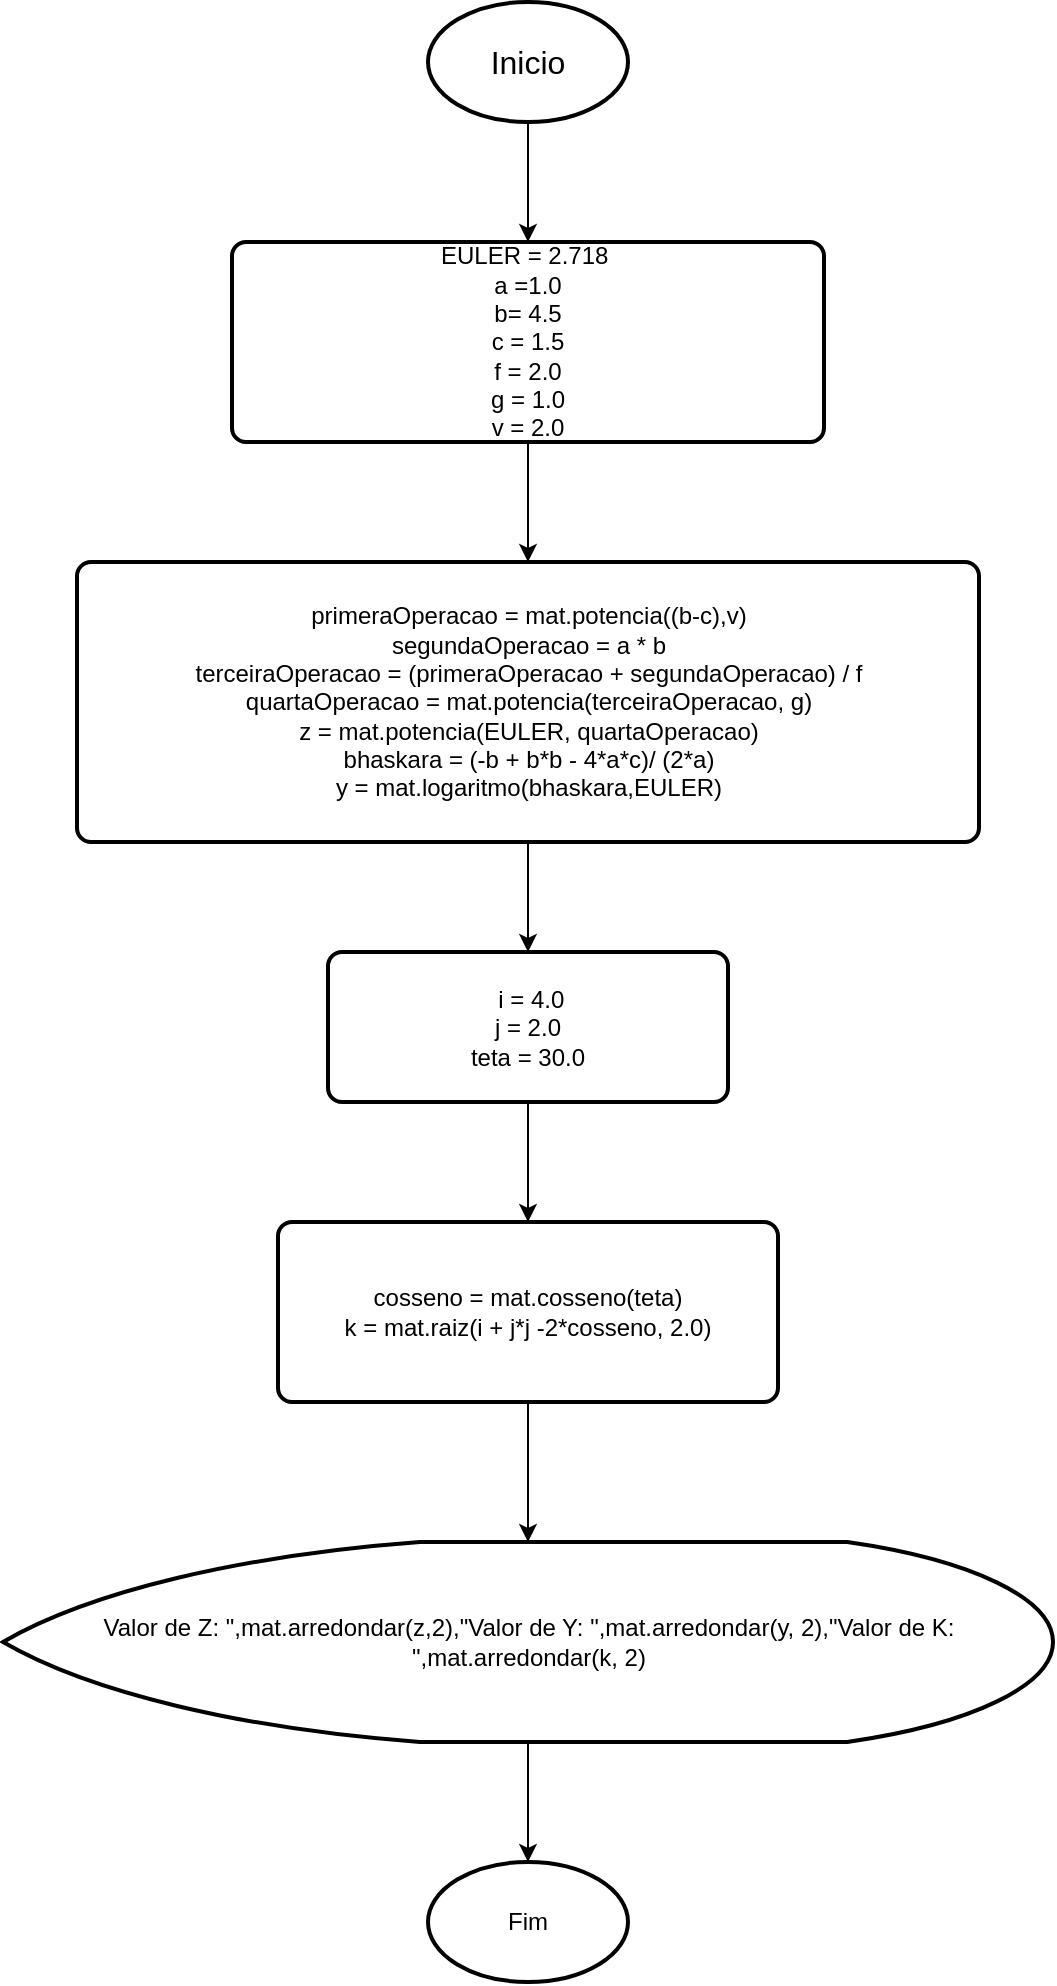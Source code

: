 <mxfile version="21.2.1" type="github" pages="3">
  <diagram name="Expressões" id="P3dyrYrs70NmfWMWJn4U">
    <mxGraphModel dx="1009" dy="550" grid="1" gridSize="10" guides="1" tooltips="1" connect="1" arrows="1" fold="1" page="1" pageScale="1" pageWidth="827" pageHeight="1169" math="0" shadow="0">
      <root>
        <mxCell id="0" />
        <mxCell id="1" parent="0" />
        <mxCell id="GpsZbRHaPmqiAzkO6zEi-4" value="" style="edgeStyle=orthogonalEdgeStyle;rounded=0;orthogonalLoop=1;jettySize=auto;html=1;" parent="1" source="GpsZbRHaPmqiAzkO6zEi-2" target="GpsZbRHaPmqiAzkO6zEi-3" edge="1">
          <mxGeometry relative="1" as="geometry" />
        </mxCell>
        <mxCell id="GpsZbRHaPmqiAzkO6zEi-2" value="&lt;font style=&quot;font-size: 16px;&quot;&gt;Inicio&lt;/font&gt;" style="strokeWidth=2;html=1;shape=mxgraph.flowchart.start_1;whiteSpace=wrap;" parent="1" vertex="1">
          <mxGeometry x="380" y="70" width="100" height="60" as="geometry" />
        </mxCell>
        <mxCell id="GpsZbRHaPmqiAzkO6zEi-6" value="" style="edgeStyle=orthogonalEdgeStyle;rounded=0;orthogonalLoop=1;jettySize=auto;html=1;" parent="1" source="GpsZbRHaPmqiAzkO6zEi-3" target="GpsZbRHaPmqiAzkO6zEi-5" edge="1">
          <mxGeometry relative="1" as="geometry" />
        </mxCell>
        <mxCell id="GpsZbRHaPmqiAzkO6zEi-3" value="EULER = 2.718&amp;nbsp;&lt;br&gt;a =1.0&lt;br&gt;b= 4.5&lt;br&gt;c = 1.5&lt;br&gt;f = 2.0&lt;br&gt;g = 1.0&lt;br&gt;v = 2.0" style="rounded=1;whiteSpace=wrap;html=1;absoluteArcSize=1;arcSize=14;strokeWidth=2;" parent="1" vertex="1">
          <mxGeometry x="282" y="190" width="296" height="100" as="geometry" />
        </mxCell>
        <mxCell id="GpsZbRHaPmqiAzkO6zEi-10" value="" style="edgeStyle=orthogonalEdgeStyle;rounded=0;orthogonalLoop=1;jettySize=auto;html=1;" parent="1" source="GpsZbRHaPmqiAzkO6zEi-5" target="GpsZbRHaPmqiAzkO6zEi-9" edge="1">
          <mxGeometry relative="1" as="geometry" />
        </mxCell>
        <mxCell id="GpsZbRHaPmqiAzkO6zEi-5" value="&lt;div&gt;&lt;br&gt;&lt;/div&gt;&lt;div&gt;primeraOperacao = mat.potencia((b-c),v)&lt;/div&gt;&lt;div&gt;  segundaOperacao = a * b&lt;/div&gt;&lt;div&gt;&lt;span style=&quot;&quot;&gt;  &lt;/span&gt;terceiraOperacao = (primeraOperacao + segundaOperacao) / f&lt;/div&gt;&lt;div&gt;&lt;span style=&quot;&quot;&gt;  &lt;/span&gt;quartaOperacao = mat.potencia(terceiraOperacao, g)&lt;/div&gt;&lt;div&gt;&lt;span style=&quot;&quot;&gt;  &lt;/span&gt;z = mat.potencia(EULER, quartaOperacao)&lt;/div&gt;&lt;div&gt;&lt;div&gt;bhaskara = (-b + b*b - 4*a*c)/ (2*a)&lt;/div&gt;&lt;div&gt;  y = mat.logaritmo(bhaskara,EULER)&lt;/div&gt;&lt;/div&gt;&lt;div&gt;&lt;br&gt;&lt;/div&gt;" style="rounded=1;whiteSpace=wrap;html=1;absoluteArcSize=1;arcSize=14;strokeWidth=2;" parent="1" vertex="1">
          <mxGeometry x="204.5" y="350" width="451" height="140" as="geometry" />
        </mxCell>
        <mxCell id="GpsZbRHaPmqiAzkO6zEi-12" value="" style="edgeStyle=orthogonalEdgeStyle;rounded=0;orthogonalLoop=1;jettySize=auto;html=1;" parent="1" source="GpsZbRHaPmqiAzkO6zEi-9" target="GpsZbRHaPmqiAzkO6zEi-11" edge="1">
          <mxGeometry relative="1" as="geometry" />
        </mxCell>
        <mxCell id="GpsZbRHaPmqiAzkO6zEi-9" value="&amp;nbsp;i = 4.0&lt;br&gt;j = 2.0&lt;br&gt;teta = 30.0" style="rounded=1;whiteSpace=wrap;html=1;absoluteArcSize=1;arcSize=14;strokeWidth=2;" parent="1" vertex="1">
          <mxGeometry x="330" y="545" width="200" height="75" as="geometry" />
        </mxCell>
        <mxCell id="GpsZbRHaPmqiAzkO6zEi-14" value="" style="edgeStyle=orthogonalEdgeStyle;rounded=0;orthogonalLoop=1;jettySize=auto;html=1;" parent="1" source="GpsZbRHaPmqiAzkO6zEi-11" target="GpsZbRHaPmqiAzkO6zEi-13" edge="1">
          <mxGeometry relative="1" as="geometry" />
        </mxCell>
        <mxCell id="GpsZbRHaPmqiAzkO6zEi-11" value="&lt;div&gt;cosseno = mat.cosseno(teta)&lt;/div&gt;&lt;div&gt;  k = mat.raiz(i + j*j -2*cosseno, 2.0)&lt;/div&gt;" style="rounded=1;whiteSpace=wrap;html=1;absoluteArcSize=1;arcSize=14;strokeWidth=2;" parent="1" vertex="1">
          <mxGeometry x="305" y="680" width="250" height="90" as="geometry" />
        </mxCell>
        <mxCell id="GpsZbRHaPmqiAzkO6zEi-16" value="" style="edgeStyle=orthogonalEdgeStyle;rounded=0;orthogonalLoop=1;jettySize=auto;html=1;" parent="1" source="GpsZbRHaPmqiAzkO6zEi-13" target="GpsZbRHaPmqiAzkO6zEi-15" edge="1">
          <mxGeometry relative="1" as="geometry" />
        </mxCell>
        <mxCell id="GpsZbRHaPmqiAzkO6zEi-13" value="Valor de Z: &quot;,mat.arredondar(z,2),&quot;Valor de Y: &quot;,mat.arredondar(y, 2),&quot;Valor de K: &quot;,mat.arredondar(k, 2)" style="strokeWidth=2;html=1;shape=mxgraph.flowchart.display;whiteSpace=wrap;" parent="1" vertex="1">
          <mxGeometry x="167.5" y="840" width="525" height="100" as="geometry" />
        </mxCell>
        <mxCell id="GpsZbRHaPmqiAzkO6zEi-15" value="Fim" style="strokeWidth=2;html=1;shape=mxgraph.flowchart.start_1;whiteSpace=wrap;" parent="1" vertex="1">
          <mxGeometry x="380" y="1000" width="100" height="60" as="geometry" />
        </mxCell>
      </root>
    </mxGraphModel>
  </diagram>
  <diagram id="9dYWNQ17TjMbeHvtpnoa" name="Arredondamento">
    <mxGraphModel dx="2018" dy="1100" grid="1" gridSize="10" guides="1" tooltips="1" connect="1" arrows="1" fold="1" page="1" pageScale="1" pageWidth="827" pageHeight="1169" math="0" shadow="0">
      <root>
        <mxCell id="0" />
        <mxCell id="1" parent="0" />
        <mxCell id="o-JTYEx50g2psDXqRiDi-3" value="" style="edgeStyle=orthogonalEdgeStyle;rounded=0;orthogonalLoop=1;jettySize=auto;html=1;" edge="1" parent="1" source="o-JTYEx50g2psDXqRiDi-1" target="o-JTYEx50g2psDXqRiDi-2">
          <mxGeometry relative="1" as="geometry" />
        </mxCell>
        <mxCell id="o-JTYEx50g2psDXqRiDi-1" value="Inicio" style="strokeWidth=2;html=1;shape=mxgraph.flowchart.start_1;whiteSpace=wrap;" vertex="1" parent="1">
          <mxGeometry x="364" y="120" width="100" height="40" as="geometry" />
        </mxCell>
        <mxCell id="YpQsRiz5moXxxX50O3qF-2" value="" style="edgeStyle=orthogonalEdgeStyle;rounded=0;orthogonalLoop=1;jettySize=auto;html=1;entryX=0.499;entryY=0.172;entryDx=0;entryDy=0;entryPerimeter=0;" edge="1" parent="1" source="o-JTYEx50g2psDXqRiDi-2" target="YpQsRiz5moXxxX50O3qF-1">
          <mxGeometry relative="1" as="geometry" />
        </mxCell>
        <mxCell id="o-JTYEx50g2psDXqRiDi-2" value="&quot;Forneça um valor real com numeros decimais:&quot;" style="strokeWidth=2;html=1;shape=mxgraph.flowchart.display;whiteSpace=wrap;" vertex="1" parent="1">
          <mxGeometry x="276.5" y="190" width="275" height="60" as="geometry" />
        </mxCell>
        <mxCell id="YpQsRiz5moXxxX50O3qF-5" value="" style="edgeStyle=orthogonalEdgeStyle;rounded=0;orthogonalLoop=1;jettySize=auto;html=1;" edge="1" parent="1" source="YpQsRiz5moXxxX50O3qF-1" target="YpQsRiz5moXxxX50O3qF-4">
          <mxGeometry relative="1" as="geometry" />
        </mxCell>
        <mxCell id="YpQsRiz5moXxxX50O3qF-1" value="numero" style="html=1;strokeWidth=2;shape=manualInput;whiteSpace=wrap;rounded=1;size=26;arcSize=11;" vertex="1" parent="1">
          <mxGeometry x="364" y="270" width="100" height="60" as="geometry" />
        </mxCell>
        <mxCell id="YpQsRiz5moXxxX50O3qF-7" value="" style="edgeStyle=orthogonalEdgeStyle;rounded=0;orthogonalLoop=1;jettySize=auto;html=1;entryX=0.495;entryY=0.178;entryDx=0;entryDy=0;entryPerimeter=0;" edge="1" parent="1" source="YpQsRiz5moXxxX50O3qF-4" target="YpQsRiz5moXxxX50O3qF-6">
          <mxGeometry relative="1" as="geometry">
            <Array as="points">
              <mxPoint x="414" y="460" />
            </Array>
          </mxGeometry>
        </mxCell>
        <mxCell id="YpQsRiz5moXxxX50O3qF-4" value="&quot;Forneça o numero de casas decimais desejadas:&quot;" style="strokeWidth=2;html=1;shape=mxgraph.flowchart.display;whiteSpace=wrap;" vertex="1" parent="1">
          <mxGeometry x="284" y="360" width="259" height="60" as="geometry" />
        </mxCell>
        <mxCell id="YpQsRiz5moXxxX50O3qF-9" value="" style="edgeStyle=orthogonalEdgeStyle;rounded=0;orthogonalLoop=1;jettySize=auto;html=1;" edge="1" parent="1" source="YpQsRiz5moXxxX50O3qF-6" target="YpQsRiz5moXxxX50O3qF-8">
          <mxGeometry relative="1" as="geometry" />
        </mxCell>
        <mxCell id="YpQsRiz5moXxxX50O3qF-6" value="numeroDeCasas" style="html=1;strokeWidth=2;shape=manualInput;whiteSpace=wrap;rounded=1;size=26;arcSize=11;" vertex="1" parent="1">
          <mxGeometry x="364" y="450" width="100" height="60" as="geometry" />
        </mxCell>
        <mxCell id="YpQsRiz5moXxxX50O3qF-12" value="" style="edgeStyle=orthogonalEdgeStyle;rounded=0;orthogonalLoop=1;jettySize=auto;html=1;" edge="1" parent="1" source="YpQsRiz5moXxxX50O3qF-8" target="YpQsRiz5moXxxX50O3qF-11">
          <mxGeometry relative="1" as="geometry" />
        </mxCell>
        <mxCell id="YpQsRiz5moXxxX50O3qF-8" value="&lt;div&gt;numeroTruncado = numero * mat.potencia(10, numeroDeCasas)&lt;/div&gt;&lt;div&gt;  &lt;/div&gt;&lt;div&gt;&lt;span style=&quot;&quot;&gt;  &lt;/span&gt;numeroNovo = numeroTruncado / mat.potencia(10.0, numeroDeCasas)&lt;/div&gt;&lt;div&gt;&lt;br&gt;&lt;/div&gt;" style="rounded=1;whiteSpace=wrap;html=1;absoluteArcSize=1;arcSize=14;strokeWidth=2;" vertex="1" parent="1">
          <mxGeometry x="256" y="550" width="316" height="90" as="geometry" />
        </mxCell>
        <mxCell id="YpQsRiz5moXxxX50O3qF-14" value="" style="edgeStyle=orthogonalEdgeStyle;rounded=0;orthogonalLoop=1;jettySize=auto;html=1;" edge="1" parent="1" source="YpQsRiz5moXxxX50O3qF-11" target="YpQsRiz5moXxxX50O3qF-13">
          <mxGeometry relative="1" as="geometry" />
        </mxCell>
        <mxCell id="YpQsRiz5moXxxX50O3qF-11" value="&quot;O numero com &quot;,numeroDeCasas,&quot; casas decimais será: &quot;,numeroNovo" style="strokeWidth=2;html=1;shape=mxgraph.flowchart.display;whiteSpace=wrap;" vertex="1" parent="1">
          <mxGeometry x="224" y="680" width="380" height="70" as="geometry" />
        </mxCell>
        <mxCell id="YpQsRiz5moXxxX50O3qF-13" value="Fim" style="strokeWidth=2;html=1;shape=mxgraph.flowchart.start_1;whiteSpace=wrap;" vertex="1" parent="1">
          <mxGeometry x="364" y="790" width="100" height="40" as="geometry" />
        </mxCell>
      </root>
    </mxGraphModel>
  </diagram>
  <diagram id="LiHpnMp-OgVb6jc_KVhH" name="Conversão B --&gt; D">
    <mxGraphModel dx="1552" dy="2015" grid="1" gridSize="10" guides="1" tooltips="1" connect="1" arrows="1" fold="1" page="1" pageScale="1" pageWidth="827" pageHeight="1169" math="0" shadow="0">
      <root>
        <mxCell id="0" />
        <mxCell id="1" parent="0" />
        <mxCell id="ImI6FvGeIpouOzS70Qj9-5" value="" style="edgeStyle=orthogonalEdgeStyle;rounded=0;orthogonalLoop=1;jettySize=auto;html=1;" edge="1" parent="1" source="ImI6FvGeIpouOzS70Qj9-1" target="ImI6FvGeIpouOzS70Qj9-2">
          <mxGeometry relative="1" as="geometry" />
        </mxCell>
        <mxCell id="ImI6FvGeIpouOzS70Qj9-1" value="Inicio" style="strokeWidth=2;html=1;shape=mxgraph.flowchart.start_1;whiteSpace=wrap;" vertex="1" parent="1">
          <mxGeometry x="364" y="-1080" width="100" height="50" as="geometry" />
        </mxCell>
        <mxCell id="ImI6FvGeIpouOzS70Qj9-4" value="" style="edgeStyle=orthogonalEdgeStyle;rounded=0;orthogonalLoop=1;jettySize=auto;html=1;entryX=0.493;entryY=0.218;entryDx=0;entryDy=0;entryPerimeter=0;" edge="1" parent="1" source="ImI6FvGeIpouOzS70Qj9-2" target="ImI6FvGeIpouOzS70Qj9-3">
          <mxGeometry relative="1" as="geometry" />
        </mxCell>
        <mxCell id="ImI6FvGeIpouOzS70Qj9-2" value="&quot;Forneça um número binário de no máximo 3 dígitos&quot;" style="strokeWidth=2;html=1;shape=mxgraph.flowchart.display;whiteSpace=wrap;" vertex="1" parent="1">
          <mxGeometry x="236" y="-1000" width="356" height="60" as="geometry" />
        </mxCell>
        <mxCell id="ImI6FvGeIpouOzS70Qj9-7" value="" style="edgeStyle=orthogonalEdgeStyle;rounded=0;orthogonalLoop=1;jettySize=auto;html=1;" edge="1" parent="1" source="ImI6FvGeIpouOzS70Qj9-3" target="ImI6FvGeIpouOzS70Qj9-6">
          <mxGeometry relative="1" as="geometry" />
        </mxCell>
        <mxCell id="ImI6FvGeIpouOzS70Qj9-3" value="numeroBinario" style="html=1;strokeWidth=2;shape=manualInput;whiteSpace=wrap;rounded=1;size=26;arcSize=11;" vertex="1" parent="1">
          <mxGeometry x="364" y="-910" width="100" height="60" as="geometry" />
        </mxCell>
        <mxCell id="p0u02ipsuh4h0XbGYq4f-2" value="" style="edgeStyle=orthogonalEdgeStyle;rounded=0;orthogonalLoop=1;jettySize=auto;html=1;" edge="1" parent="1" source="ImI6FvGeIpouOzS70Qj9-6" target="p0u02ipsuh4h0XbGYq4f-1">
          <mxGeometry relative="1" as="geometry" />
        </mxCell>
        <mxCell id="ImI6FvGeIpouOzS70Qj9-6" value="&lt;div&gt;bitUm = numeroBinario /100&lt;/div&gt;&lt;div&gt;  bitDois = (numeroBinario /10) % 10&lt;/div&gt;&lt;div&gt;&lt;span style=&quot;&quot;&gt;  &lt;/span&gt;bitTres = numeroBinario %10&lt;/div&gt;&lt;div&gt;&lt;br&gt;&lt;/div&gt;&lt;div&gt;&lt;div&gt;digitoUm = bitUm * mat.potencia(2, 2)&lt;/div&gt;&lt;div&gt;  digitoDois = bitDois * mat.potencia(2, 1)&lt;/div&gt;&lt;div&gt;&lt;span style=&quot;&quot;&gt;  &lt;/span&gt;digitoTres = bitTres * mat.potencia(2, 0)&lt;/div&gt;&lt;/div&gt;&lt;div&gt;&lt;div&gt;&lt;br&gt;&lt;/div&gt;&lt;div&gt;numeroDecimal = digitoUm + digitoDois + digitoTres&lt;/div&gt;&lt;/div&gt;&lt;div&gt;&lt;br&gt;&lt;/div&gt;" style="rounded=1;whiteSpace=wrap;html=1;absoluteArcSize=1;arcSize=14;strokeWidth=2;" vertex="1" parent="1">
          <mxGeometry x="282" y="-810" width="264" height="170" as="geometry" />
        </mxCell>
        <mxCell id="p0u02ipsuh4h0XbGYq4f-4" value="" style="edgeStyle=orthogonalEdgeStyle;rounded=0;orthogonalLoop=1;jettySize=auto;html=1;" edge="1" parent="1" source="p0u02ipsuh4h0XbGYq4f-1" target="p0u02ipsuh4h0XbGYq4f-3">
          <mxGeometry relative="1" as="geometry" />
        </mxCell>
        <mxCell id="p0u02ipsuh4h0XbGYq4f-1" value="&quot;O número na base decimal é: &quot;,numeroDecimal" style="strokeWidth=2;html=1;shape=mxgraph.flowchart.display;whiteSpace=wrap;" vertex="1" parent="1">
          <mxGeometry x="254" y="-600" width="320" height="60" as="geometry" />
        </mxCell>
        <mxCell id="p0u02ipsuh4h0XbGYq4f-3" value="Fim" style="strokeWidth=2;html=1;shape=mxgraph.flowchart.start_1;whiteSpace=wrap;" vertex="1" parent="1">
          <mxGeometry x="364" y="-500" width="100" height="50" as="geometry" />
        </mxCell>
      </root>
    </mxGraphModel>
  </diagram>
</mxfile>

